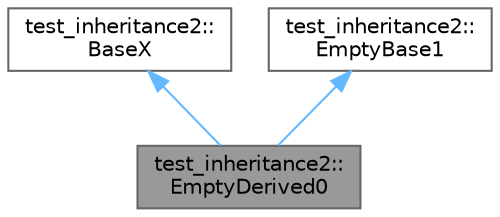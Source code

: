 digraph "test_inheritance2::EmptyDerived0"
{
 // LATEX_PDF_SIZE
  bgcolor="transparent";
  edge [fontname=Helvetica,fontsize=10,labelfontname=Helvetica,labelfontsize=10];
  node [fontname=Helvetica,fontsize=10,shape=box,height=0.2,width=0.4];
  Node1 [id="Node000001",label="test_inheritance2::\lEmptyDerived0",height=0.2,width=0.4,color="gray40", fillcolor="grey60", style="filled", fontcolor="black",tooltip=" "];
  Node2 -> Node1 [id="edge1_Node000001_Node000002",dir="back",color="steelblue1",style="solid",tooltip=" "];
  Node2 [id="Node000002",label="test_inheritance2::\lBaseX",height=0.2,width=0.4,color="gray40", fillcolor="white", style="filled",URL="$structtest__inheritance2_1_1_base_x.html",tooltip=" "];
  Node3 -> Node1 [id="edge2_Node000001_Node000003",dir="back",color="steelblue1",style="solid",tooltip=" "];
  Node3 [id="Node000003",label="test_inheritance2::\lEmptyBase1",height=0.2,width=0.4,color="gray40", fillcolor="white", style="filled",URL="$structtest__inheritance2_1_1_empty_base1.html",tooltip=" "];
}
